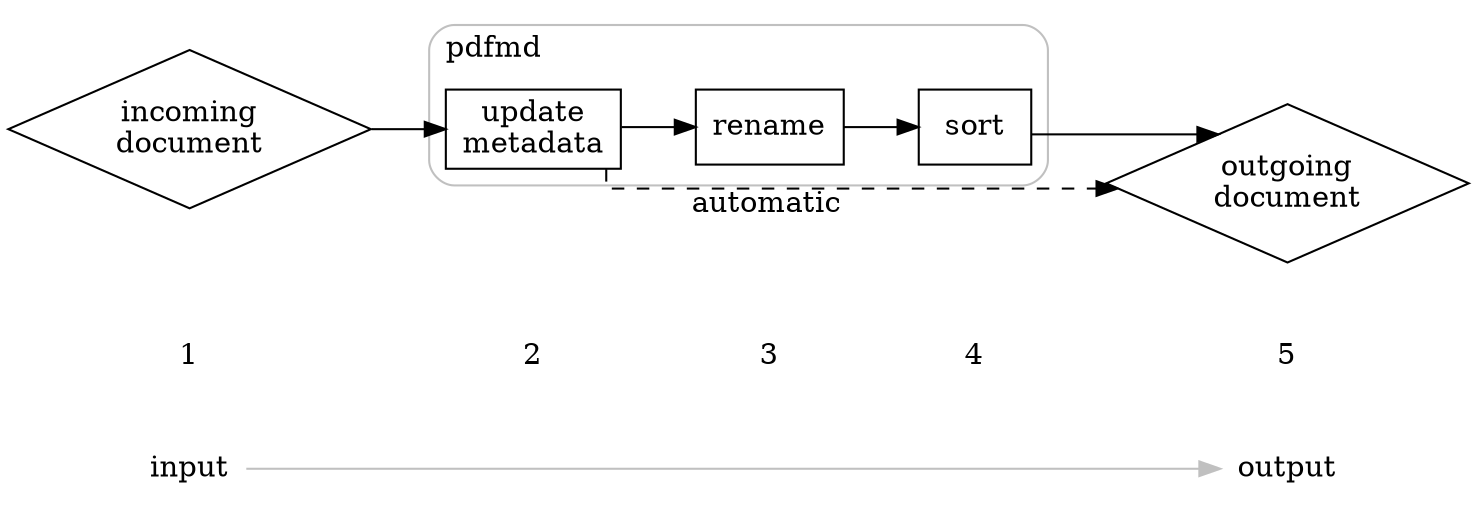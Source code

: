/* Creates via 
 * $ dot -Tpng <inputfile.dot> -o <ouputfile.png>
 */
digraph workflow {
  rankdir="LR";
  splines="ortho";

  /* steps */
  node [ shape="none"; ] 
    step1 [ label="input"; ]
    step2 [ label="output"; ]
    1
    2
    3
    4
    5

  /* manual actions */
  node [ shape="diamond"; ]
    input [ label="incoming\ndocument"; ]
    output[ label="outgoing\ndocument"; ]


  /* pdfmd actions */ 
  node [ shape="box"; ]
    update_metadata [ label="update\nmetadata"; ]
    rename
    sort
  

  subgraph cluster_pdfmd {  
    label="pdfmd";
    style="rounded";
    color="gray";
    labeljust="l";
    update_metadata
    rename
    sort 
  }

  input -> update_metadata -> rename -> sort -> output
  update_metadata -> output [ xlabel="automatic"; style="dashed";]

  step1 -> step2 [ color="gray"; ]
  { rank=same; step1; input; }
  { rank=same; step2; output; }

  /* Steps */
  1 -> 2 -> 3 -> 4 -> 5 [ style="invis"; ]

}

